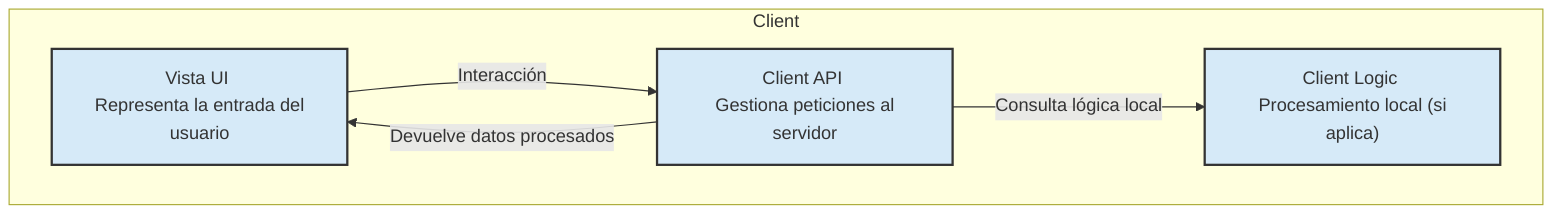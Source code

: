 flowchart TD
    subgraph Client["Client"]
        A["Vista UI <br> Representa la entrada del usuario"] -->|Interacción| B["Client API <br> Gestiona peticiones al servidor"]
        B -->|Consulta lógica local| M["Client Logic <br> Procesamiento local (si aplica)"]
        B -->|Devuelve datos procesados| A
    end

    classDef client fill:#D6EAF8,stroke:#333,stroke-width:2px;
    class A,B,M client;
